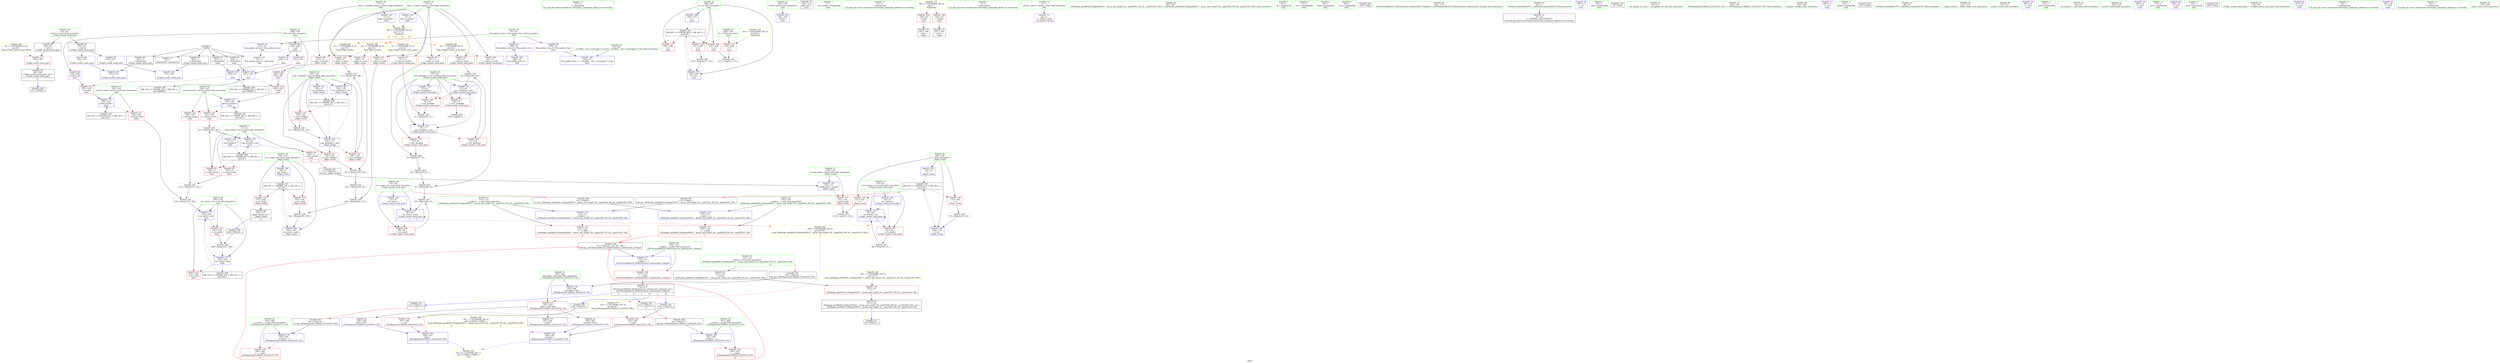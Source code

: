 digraph "SVFG" {
	label="SVFG";

	Node0x5609fdcd0be0 [shape=record,color=grey,label="{NodeID: 0\nNullPtr}"];
	Node0x5609fdcd0be0 -> Node0x5609fdcf1450[style=solid];
	Node0x5609fdcd0be0 -> Node0x5609fdcf1550[style=solid];
	Node0x5609fdcd0be0 -> Node0x5609fdcf1620[style=solid];
	Node0x5609fdcd0be0 -> Node0x5609fdcf16f0[style=solid];
	Node0x5609fdcd0be0 -> Node0x5609fdcf17c0[style=solid];
	Node0x5609fdcd0be0 -> Node0x5609fdcf6f70[style=solid];
	Node0x5609fdd093c0 [shape=record,color=black,label="{NodeID: 263\nMR_50V_2 = PHI(MR_50V_3, MR_50V_1, )\npts\{193 \}\n}"];
	Node0x5609fdd093c0 -> Node0x5609fdcf83f0[style=dashed];
	Node0x5609fdcf8a70 [shape=record,color=blue,label="{NodeID: 180\n287\<--282\n__y.addr\<--__y\n_ZNSt4pairIxxEC2IRxS2_Lb1EEEOT_OT0_\n}"];
	Node0x5609fdcf8a70 -> Node0x5609fdcf6800[style=dashed];
	Node0x5609fdcefcf0 [shape=record,color=red,label="{NodeID: 97\n73\<--11\n\<--days_in_month\n_Z19get_month_week_pairv\n}"];
	Node0x5609fdcefcf0 -> Node0x5609fdcfdd90[style=solid];
	Node0x5609fdcedd50 [shape=record,color=green,label="{NodeID: 14\n197\<--1\n\<--dummyObj\nCan only get source location for instruction, argument, global var or function.}"];
	Node0x5609fdd20750 [shape=record,color=black,label="{NodeID: 360\n296 = PHI(272, )\n}"];
	Node0x5609fdd20750 -> Node0x5609fdcf68d0[style=solid];
	Node0x5609fdcf0850 [shape=record,color=red,label="{NodeID: 111\n91\<--67\n\<--curr_weekday\n_Z19get_month_week_pairv\n}"];
	Node0x5609fdcf0850 -> Node0x5609fdcfd790[style=solid];
	Node0x5609fdceeaf0 [shape=record,color=green,label="{NodeID: 28\n65\<--66\nres_week\<--res_week_field_insensitive\n_Z19get_month_week_pairv\n|{|<s3>3}}"];
	Node0x5609fdceeaf0 -> Node0x5609fdcf05e0[style=solid];
	Node0x5609fdceeaf0 -> Node0x5609fdcf7140[style=solid];
	Node0x5609fdceeaf0 -> Node0x5609fdcf73b0[style=solid];
	Node0x5609fdceeaf0:s3 -> Node0x5609fdd21390[style=solid,color=red];
	Node0x5609fdcf5ca0 [shape=record,color=red,label="{NodeID: 125\n216\<--184\n\<--T\nmain\n}"];
	Node0x5609fdcf5ca0 -> Node0x5609fdcfeb10[style=solid];
	Node0x5609fdcef740 [shape=record,color=green,label="{NodeID: 42\n182\<--183\nretval\<--retval_field_insensitive\nmain\n}"];
	Node0x5609fdcef740 -> Node0x5609fdcf7fe0[style=solid];
	Node0x5609fdd0e740 [shape=record,color=yellow,style=double,label="{NodeID: 305\n24V_1 = ENCHI(MR_24V_0)\npts\{64 66 \}\nFun[_ZSt9make_pairIRxS0_ESt4pairINSt17__decay_and_stripIT_E6__typeENS2_IT0_E6__typeEEOS3_OS6_]|{<s0>6}}"];
	Node0x5609fdd0e740:s0 -> Node0x5609fdd0cc10[style=dashed,color=red];
	Node0x5609fdcf6800 [shape=record,color=red,label="{NodeID: 139\n300\<--287\n\<--__y.addr\n_ZNSt4pairIxxEC2IRxS2_Lb1EEEOT_OT0_\n|{<s0>15}}"];
	Node0x5609fdcf6800:s0 -> Node0x5609fdd20ed0[style=solid,color=red];
	Node0x5609fdcf1350 [shape=record,color=green,label="{NodeID: 56\n33\<--305\n_GLOBAL__sub_I_wooyaggo_0_0.cpp\<--_GLOBAL__sub_I_wooyaggo_0_0.cpp_field_insensitive\n}"];
	Node0x5609fdcf1350 -> Node0x5609fdcf6e70[style=solid];
	Node0x5609fdcfcd10 [shape=record,color=grey,label="{NodeID: 236\n248 = Binary(247, 246, )\n}"];
	Node0x5609fdcfcd10 -> Node0x5609fdcf8660[style=solid];
	Node0x5609fdcf7480 [shape=record,color=blue,label="{NodeID: 153\n63\<--88\nres_month\<--inc\n_Z19get_month_week_pairv\n|{|<s2>3}}"];
	Node0x5609fdcf7480 -> Node0x5609fdcf0510[style=dashed];
	Node0x5609fdcf7480 -> Node0x5609fdcf7480[style=dashed];
	Node0x5609fdcf7480:s2 -> Node0x5609fdd0e740[style=dashed,color=red];
	Node0x5609fdcf1f40 [shape=record,color=black,label="{NodeID: 70\n181\<--197\nmain_ret\<--\nmain\n}"];
	Node0x5609fdcfe210 [shape=record,color=grey,label="{NodeID: 250\n164 = Binary(162, 163, )\n}"];
	Node0x5609fdcfe210 -> Node0x5609fdcfd010[style=solid];
	Node0x5609fdcf7fe0 [shape=record,color=blue,label="{NodeID: 167\n182\<--197\nretval\<--\nmain\n}"];
	Node0x5609fdcf2ad0 [shape=record,color=purple,label="{NodeID: 84\n310\<--31\nllvm.global_ctors_1\<--llvm.global_ctors\nGlob }"];
	Node0x5609fdcf2ad0 -> Node0x5609fdcf6e70[style=solid];
	Node0x5609fdcdf770 [shape=record,color=green,label="{NodeID: 1\n7\<--1\n__dso_handle\<--dummyObj\nGlob }"];
	Node0x5609fdd098c0 [shape=record,color=black,label="{NodeID: 264\nMR_52V_2 = PHI(MR_52V_4, MR_52V_1, )\npts\{195 \}\n}"];
	Node0x5609fdd098c0 -> Node0x5609fdcf84c0[style=dashed];
	Node0x5609fdcf8b40 [shape=record,color=blue,label="{NodeID: 181\n294\<--297\nfirst\<--\n_ZNSt4pairIxxEC2IRxS2_Lb1EEEOT_OT0_\n|{<s0>6}}"];
	Node0x5609fdcf8b40:s0 -> Node0x5609fdd11bd0[style=dashed,color=blue];
	Node0x5609fdcefdc0 [shape=record,color=red,label="{NodeID: 98\n155\<--11\n\<--days_in_month\n_Z8get_weekx\n}"];
	Node0x5609fdcefdc0 -> Node0x5609fdcfe090[style=solid];
	Node0x5609fdcede50 [shape=record,color=green,label="{NodeID: 15\n213\<--1\n\<--dummyObj\nCan only get source location for instruction, argument, global var or function.}"];
	Node0x5609fdd20890 [shape=record,color=black,label="{NodeID: 361\n301 = PHI(272, )\n}"];
	Node0x5609fdd20890 -> Node0x5609fdcf69a0[style=solid];
	Node0x5609fdcf0920 [shape=record,color=red,label="{NodeID: 112\n95\<--67\n\<--curr_weekday\n_Z19get_month_week_pairv\n}"];
	Node0x5609fdcf0920 -> Node0x5609fdcfe810[style=solid];
	Node0x5609fdceebc0 [shape=record,color=green,label="{NodeID: 29\n67\<--68\ncurr_weekday\<--curr_weekday_field_insensitive\n_Z19get_month_week_pairv\n}"];
	Node0x5609fdceebc0 -> Node0x5609fdcf06b0[style=solid];
	Node0x5609fdceebc0 -> Node0x5609fdcf0780[style=solid];
	Node0x5609fdceebc0 -> Node0x5609fdcf0850[style=solid];
	Node0x5609fdceebc0 -> Node0x5609fdcf0920[style=solid];
	Node0x5609fdceebc0 -> Node0x5609fdcf7210[style=solid];
	Node0x5609fdceebc0 -> Node0x5609fdcf72e0[style=solid];
	Node0x5609fdceebc0 -> Node0x5609fdcf7550[style=solid];
	Node0x5609fdcf5d70 [shape=record,color=red,label="{NodeID: 126\n215\<--186\n\<--tc\nmain\n}"];
	Node0x5609fdcf5d70 -> Node0x5609fdcfeb10[style=solid];
	Node0x5609fdcef810 [shape=record,color=green,label="{NodeID: 43\n184\<--185\nT\<--T_field_insensitive\nmain\n}"];
	Node0x5609fdcef810 -> Node0x5609fdcf5ca0[style=solid];
	Node0x5609fdd0e820 [shape=record,color=yellow,style=double,label="{NodeID: 306\n26V_1 = ENCHI(MR_26V_0)\npts\{1150000 1150001 \}\nFun[_ZSt9make_pairIRxS0_ESt4pairINSt17__decay_and_stripIT_E6__typeENS2_IT0_E6__typeEEOS3_OS6_]|{<s0>6|<s1>6}}"];
	Node0x5609fdd0e820:s0 -> Node0x5609fdcf8b40[style=dashed,color=red];
	Node0x5609fdd0e820:s1 -> Node0x5609fdcf8c10[style=dashed,color=red];
	Node0x5609fdcf68d0 [shape=record,color=red,label="{NodeID: 140\n297\<--296\n\<--call\n_ZNSt4pairIxxEC2IRxS2_Lb1EEEOT_OT0_\n}"];
	Node0x5609fdcf68d0 -> Node0x5609fdcf8b40[style=solid];
	Node0x5609fdcf1450 [shape=record,color=black,label="{NodeID: 57\n2\<--3\ndummyVal\<--dummyVal\n}"];
	Node0x5609fdcfce90 [shape=record,color=grey,label="{NodeID: 237\n170 = Binary(169, 168, )\n}"];
	Node0x5609fdcfce90 -> Node0x5609fdcf7e40[style=solid];
	Node0x5609fdcf7550 [shape=record,color=blue,label="{NodeID: 154\n67\<--92\ncurr_weekday\<--rem\n_Z19get_month_week_pairv\n}"];
	Node0x5609fdcf7550 -> Node0x5609fdcf06b0[style=dashed];
	Node0x5609fdcf7550 -> Node0x5609fdcf0920[style=dashed];
	Node0x5609fdcf7550 -> Node0x5609fdcf72e0[style=dashed];
	Node0x5609fdcf2010 [shape=record,color=black,label="{NodeID: 71\n201\<--198\ncall\<--\nmain\n}"];
	Node0x5609fdcfe390 [shape=record,color=grey,label="{NodeID: 251\n85 = Binary(84, 83, )\n}"];
	Node0x5609fdcfe390 -> Node0x5609fdcf73b0[style=solid];
	Node0x5609fdcf80b0 [shape=record,color=blue,label="{NodeID: 168\n186\<--213\ntc\<--\nmain\n}"];
	Node0x5609fdcf80b0 -> Node0x5609fdd089c0[style=dashed];
	Node0x5609fdcf2bd0 [shape=record,color=purple,label="{NodeID: 85\n311\<--31\nllvm.global_ctors_2\<--llvm.global_ctors\nGlob }"];
	Node0x5609fdcf2bd0 -> Node0x5609fdcf6f70[style=solid];
	Node0x5609fdcdf800 [shape=record,color=green,label="{NodeID: 2\n9\<--1\n\<--dummyObj\nCan only get source location for instruction, argument, global var or function.}"];
	Node0x5609fdd09dc0 [shape=record,color=black,label="{NodeID: 265\nMR_54V_2 = PHI(MR_54V_3, MR_54V_1, )\npts\{1890000 \}\n}"];
	Node0x5609fdd09dc0 -> Node0x5609fdcf8180[style=dashed];
	Node0x5609fdcf8c10 [shape=record,color=blue,label="{NodeID: 182\n299\<--302\nsecond\<--\n_ZNSt4pairIxxEC2IRxS2_Lb1EEEOT_OT0_\n|{<s0>6}}"];
	Node0x5609fdcf8c10:s0 -> Node0x5609fdd11bd0[style=dashed,color=blue];
	Node0x5609fdcefe90 [shape=record,color=red,label="{NodeID: 99\n78\<--13\n\<--days_in_week\n_Z19get_month_week_pairv\n}"];
	Node0x5609fdcefe90 -> Node0x5609fdcfdf10[style=solid];
	Node0x5609fdcedf50 [shape=record,color=green,label="{NodeID: 16\n4\<--6\n_ZStL8__ioinit\<--_ZStL8__ioinit_field_insensitive\nGlob }"];
	Node0x5609fdcedf50 -> Node0x5609fdcf2350[style=solid];
	Node0x5609fdd209d0 [shape=record,color=black,label="{NodeID: 362\n280 = PHI(114, )\n0th arg _ZNSt4pairIxxEC2IRxS2_Lb1EEEOT_OT0_ }"];
	Node0x5609fdd209d0 -> Node0x5609fdcf88d0[style=solid];
	Node0x5609fdd0cfc0 [shape=record,color=yellow,style=double,label="{NodeID: 279\n44V_1 = ENCHI(MR_44V_0)\npts\{185 \}\nFun[main]}"];
	Node0x5609fdd0cfc0 -> Node0x5609fdcf5ca0[style=dashed];
	Node0x5609fdcf09f0 [shape=record,color=red,label="{NodeID: 113\n109\<--108\n\<--\n_Z19get_month_week_pairv\n}"];
	Node0x5609fdcf09f0 -> Node0x5609fdcf1b30[style=solid];
	Node0x5609fdceec90 [shape=record,color=green,label="{NodeID: 30\n99\<--100\n_ZSt9make_pairIRxS0_ESt4pairINSt17__decay_and_stripIT_E6__typeENS2_IT0_E6__typeEEOS3_OS6_\<--_ZSt9make_pairIRxS0_ESt4pairINSt17__decay_and_stripIT_E6__typeENS2_IT0_E6__typeEEOS3_OS6__field_insensitive\n}"];
	Node0x5609fdd0dc30 [shape=record,color=yellow,style=double,label="{NodeID: 293\n2V_1 = ENCHI(MR_2V_0)\npts\{12 \}\nFun[_Z19get_month_week_pairv]}"];
	Node0x5609fdd0dc30 -> Node0x5609fdcefcf0[style=dashed];
	Node0x5609fdcf5e40 [shape=record,color=red,label="{NodeID: 127\n250\<--186\n\<--tc\nmain\n}"];
	Node0x5609fdcef8e0 [shape=record,color=green,label="{NodeID: 44\n186\<--187\ntc\<--tc_field_insensitive\nmain\n}"];
	Node0x5609fdcef8e0 -> Node0x5609fdcf5d70[style=solid];
	Node0x5609fdcef8e0 -> Node0x5609fdcf5e40[style=solid];
	Node0x5609fdcef8e0 -> Node0x5609fdcf5f10[style=solid];
	Node0x5609fdcef8e0 -> Node0x5609fdcf80b0[style=solid];
	Node0x5609fdcef8e0 -> Node0x5609fdcf8730[style=solid];
	Node0x5609fdcf69a0 [shape=record,color=red,label="{NodeID: 141\n302\<--301\n\<--call2\n_ZNSt4pairIxxEC2IRxS2_Lb1EEEOT_OT0_\n}"];
	Node0x5609fdcf69a0 -> Node0x5609fdcf8c10[style=solid];
	Node0x5609fdcf1550 [shape=record,color=black,label="{NodeID: 58\n103\<--3\n\<--dummyVal\n_Z19get_month_week_pairv\n}"];
	Node0x5609fdcf1550 -> Node0x5609fdcf7620[style=solid];
	Node0x5609fdcfd010 [shape=record,color=grey,label="{NodeID: 238\n166 = Binary(165, 164, )\n}"];
	Node0x5609fdcfd010 -> Node0x5609fdcf7d70[style=solid];
	Node0x5609fdcf7620 [shape=record,color=blue,label="{NodeID: 155\n102\<--103\n\<--\n_Z19get_month_week_pairv\n}"];
	Node0x5609fdcf20e0 [shape=record,color=black,label="{NodeID: 72\n207\<--204\ncall1\<--\nmain\n}"];
	Node0x5609fdcfe510 [shape=record,color=grey,label="{NodeID: 252\n162 = Binary(161, 81, )\n}"];
	Node0x5609fdcfe510 -> Node0x5609fdcfe210[style=solid];
	Node0x5609fdcf8180 [shape=record,color=blue,label="{NodeID: 169\n223\<--224\n\<--\nmain\n}"];
	Node0x5609fdcf8180 -> Node0x5609fdcf63f0[style=dashed];
	Node0x5609fdcf8180 -> Node0x5609fdd09dc0[style=dashed];
	Node0x5609fdcf2cd0 [shape=record,color=purple,label="{NodeID: 86\n102\<--101\n\<--\n_Z19get_month_week_pairv\n}"];
	Node0x5609fdcf2cd0 -> Node0x5609fdcf7620[style=solid];
	Node0x5609fdcdf430 [shape=record,color=green,label="{NodeID: 3\n15\<--1\n.str\<--dummyObj\nGlob }"];
	Node0x5609fdd0a2c0 [shape=record,color=black,label="{NodeID: 266\nMR_56V_2 = PHI(MR_56V_3, MR_56V_1, )\npts\{1890001 \}\n}"];
	Node0x5609fdd0a2c0 -> Node0x5609fdcf8250[style=dashed];
	Node0x5609fdceff60 [shape=record,color=red,label="{NodeID: 100\n82\<--13\n\<--days_in_week\n_Z19get_month_week_pairv\n}"];
	Node0x5609fdceff60 -> Node0x5609fdcfda90[style=solid];
	Node0x5609fdcee050 [shape=record,color=green,label="{NodeID: 17\n8\<--10\ntotal_month\<--total_month_field_insensitive\nGlob }"];
	Node0x5609fdcee050 -> Node0x5609fdcf3350[style=solid];
	Node0x5609fdcee050 -> Node0x5609fdcf3420[style=solid];
	Node0x5609fdcee050 -> Node0x5609fdcefc20[style=solid];
	Node0x5609fdcee050 -> Node0x5609fdcf6a70[style=solid];
	Node0x5609fdcee050 -> Node0x5609fdcf8590[style=solid];
	Node0x5609fdd20b10 [shape=record,color=black,label="{NodeID: 363\n281 = PHI(123, )\n1st arg _ZNSt4pairIxxEC2IRxS2_Lb1EEEOT_OT0_ }"];
	Node0x5609fdd20b10 -> Node0x5609fdcf89a0[style=solid];
	Node0x5609fdcf0ac0 [shape=record,color=red,label="{NodeID: 114\n122\<--116\n\<--__x.addr\n_ZSt9make_pairIRxS0_ESt4pairINSt17__decay_and_stripIT_E6__typeENS2_IT0_E6__typeEEOS3_OS6_\n|{<s0>4}}"];
	Node0x5609fdcf0ac0:s0 -> Node0x5609fdd20ed0[style=solid,color=red];
	Node0x5609fdceed90 [shape=record,color=green,label="{NodeID: 31\n114\<--115\nretval\<--retval_field_insensitive\n_ZSt9make_pairIRxS0_ESt4pairINSt17__decay_and_stripIT_E6__typeENS2_IT0_E6__typeEEOS3_OS6_\n|{|<s1>6}}"];
	Node0x5609fdceed90 -> Node0x5609fdcf1c00[style=solid];
	Node0x5609fdceed90:s1 -> Node0x5609fdd209d0[style=solid,color=red];
	Node0x5609fdd0dd40 [shape=record,color=yellow,style=double,label="{NodeID: 294\n4V_1 = ENCHI(MR_4V_0)\npts\{14 \}\nFun[_Z19get_month_week_pairv]}"];
	Node0x5609fdd0dd40 -> Node0x5609fdcefe90[style=dashed];
	Node0x5609fdd0dd40 -> Node0x5609fdceff60[style=dashed];
	Node0x5609fdd0dd40 -> Node0x5609fdcf0030[style=dashed];
	Node0x5609fdcf5f10 [shape=record,color=red,label="{NodeID: 128\n257\<--186\n\<--tc\nmain\n}"];
	Node0x5609fdcf5f10 -> Node0x5609fdcfdc10[style=solid];
	Node0x5609fdcef9b0 [shape=record,color=green,label="{NodeID: 45\n188\<--189\npll\<--pll_field_insensitive\nmain\n}"];
	Node0x5609fdcef9b0 -> Node0x5609fdcf1e70[style=solid];
	Node0x5609fdcef9b0 -> Node0x5609fdcf2e70[style=solid];
	Node0x5609fdcef9b0 -> Node0x5609fdcf2f40[style=solid];
	Node0x5609fdcf6a70 [shape=record,color=blue,label="{NodeID: 142\n8\<--9\ntotal_month\<--\nGlob }"];
	Node0x5609fdcf6a70 -> Node0x5609fdd084c0[style=dashed];
	Node0x5609fdcf1620 [shape=record,color=black,label="{NodeID: 59\n106\<--3\n\<--dummyVal\n_Z19get_month_week_pairv\n}"];
	Node0x5609fdcf1620 -> Node0x5609fdcf76f0[style=solid];
	Node0x5609fdcfd190 [shape=record,color=grey,label="{NodeID: 239\n88 = Binary(87, 81, )\n}"];
	Node0x5609fdcfd190 -> Node0x5609fdcf7480[style=solid];
	Node0x5609fdcf76f0 [shape=record,color=blue,label="{NodeID: 156\n105\<--106\n\<--\n_Z19get_month_week_pairv\n}"];
	Node0x5609fdcf21b0 [shape=record,color=black,label="{NodeID: 73\n272\<--277\n_ZSt7forwardIRxEOT_RNSt16remove_referenceIS1_E4typeE_ret\<--\n_ZSt7forwardIRxEOT_RNSt16remove_referenceIS1_E4typeE\n|{<s0>4|<s1>5|<s2>14|<s3>15}}"];
	Node0x5609fdcf21b0:s0 -> Node0x5609fdd200a0[style=solid,color=blue];
	Node0x5609fdcf21b0:s1 -> Node0x5609fdd20290[style=solid,color=blue];
	Node0x5609fdcf21b0:s2 -> Node0x5609fdd20750[style=solid,color=blue];
	Node0x5609fdcf21b0:s3 -> Node0x5609fdd20890[style=solid,color=blue];
	Node0x5609fdcfe690 [shape=record,color=grey,label="{NodeID: 253\n161 = Binary(159, 160, )\n}"];
	Node0x5609fdcfe690 -> Node0x5609fdcfe510[style=solid];
	Node0x5609fdcf8250 [shape=record,color=blue,label="{NodeID: 170\n226\<--227\n\<--\nmain\n}"];
	Node0x5609fdcf8250 -> Node0x5609fdcf64c0[style=dashed];
	Node0x5609fdcf8250 -> Node0x5609fdd0a2c0[style=dashed];
	Node0x5609fdcf2da0 [shape=record,color=purple,label="{NodeID: 87\n105\<--101\n\<--\n_Z19get_month_week_pairv\n}"];
	Node0x5609fdcf2da0 -> Node0x5609fdcf76f0[style=solid];
	Node0x5609fdcdf4c0 [shape=record,color=green,label="{NodeID: 4\n17\<--1\n.str.1\<--dummyObj\nGlob }"];
	Node0x5609fdd11bd0 [shape=record,color=yellow,style=double,label="{NodeID: 350\n26V_2 = CSCHI(MR_26V_1)\npts\{1150000 1150001 \}\nCS[]}"];
	Node0x5609fdcf0030 [shape=record,color=red,label="{NodeID: 101\n90\<--13\n\<--days_in_week\n_Z19get_month_week_pairv\n}"];
	Node0x5609fdcf0030 -> Node0x5609fdcfd790[style=solid];
	Node0x5609fdcee150 [shape=record,color=green,label="{NodeID: 18\n11\<--12\ndays_in_month\<--days_in_month_field_insensitive\nGlob }"];
	Node0x5609fdcee150 -> Node0x5609fdcefcf0[style=solid];
	Node0x5609fdcee150 -> Node0x5609fdcefdc0[style=solid];
	Node0x5609fdcee150 -> Node0x5609fdcf6b70[style=solid];
	Node0x5609fdd20c50 [shape=record,color=black,label="{NodeID: 364\n282 = PHI(127, )\n2nd arg _ZNSt4pairIxxEC2IRxS2_Lb1EEEOT_OT0_ }"];
	Node0x5609fdd20c50 -> Node0x5609fdcf8a70[style=solid];
	Node0x5609fdcf0b90 [shape=record,color=red,label="{NodeID: 115\n126\<--118\n\<--__y.addr\n_ZSt9make_pairIRxS0_ESt4pairINSt17__decay_and_stripIT_E6__typeENS2_IT0_E6__typeEEOS3_OS6_\n|{<s0>5}}"];
	Node0x5609fdcf0b90:s0 -> Node0x5609fdd20ed0[style=solid,color=red];
	Node0x5609fdceee60 [shape=record,color=green,label="{NodeID: 32\n116\<--117\n__x.addr\<--__x.addr_field_insensitive\n_ZSt9make_pairIRxS0_ESt4pairINSt17__decay_and_stripIT_E6__typeENS2_IT0_E6__typeEEOS3_OS6_\n}"];
	Node0x5609fdceee60 -> Node0x5609fdcf0ac0[style=solid];
	Node0x5609fdceee60 -> Node0x5609fdcf77c0[style=solid];
	Node0x5609fdd0de20 [shape=record,color=yellow,style=double,label="{NodeID: 295\n6V_1 = ENCHI(MR_6V_0)\npts\{62 \}\nFun[_Z19get_month_week_pairv]}"];
	Node0x5609fdd0de20 -> Node0x5609fdcf09f0[style=dashed];
	Node0x5609fdcf5fe0 [shape=record,color=red,label="{NodeID: 129\n236\<--190\n\<--period_month\nmain\n}"];
	Node0x5609fdcf5fe0 -> Node0x5609fdcfd490[style=solid];
	Node0x5609fdcefa80 [shape=record,color=green,label="{NodeID: 46\n190\<--191\nperiod_month\<--period_month_field_insensitive\nmain\n}"];
	Node0x5609fdcefa80 -> Node0x5609fdcf5fe0[style=solid];
	Node0x5609fdcefa80 -> Node0x5609fdcf60b0[style=solid];
	Node0x5609fdcefa80 -> Node0x5609fdcf8320[style=solid];
	Node0x5609fdcf6b70 [shape=record,color=blue,label="{NodeID: 143\n11\<--9\ndays_in_month\<--\nGlob }"];
	Node0x5609fdcf6b70 -> Node0x5609fdd0d5e0[style=dashed];
	Node0x5609fdcf16f0 [shape=record,color=black,label="{NodeID: 60\n224\<--3\n\<--dummyVal\nmain\n}"];
	Node0x5609fdcf16f0 -> Node0x5609fdcf8180[style=solid];
	Node0x5609fdcfd310 [shape=record,color=grey,label="{NodeID: 240\n174 = Binary(173, 81, )\n}"];
	Node0x5609fdcfd310 -> Node0x5609fdcf7f10[style=solid];
	Node0x5609fdcf77c0 [shape=record,color=blue,label="{NodeID: 157\n116\<--112\n__x.addr\<--__x\n_ZSt9make_pairIRxS0_ESt4pairINSt17__decay_and_stripIT_E6__typeENS2_IT0_E6__typeEEOS3_OS6_\n}"];
	Node0x5609fdcf77c0 -> Node0x5609fdcf0ac0[style=dashed];
	Node0x5609fdcf2280 [shape=record,color=black,label="{NodeID: 74\n293\<--292\n\<--this1\n_ZNSt4pairIxxEC2IRxS2_Lb1EEEOT_OT0_\n}"];
	Node0x5609fdcfe810 [shape=record,color=grey,label="{NodeID: 254\n96 = cmp(95, 9, )\n}"];
	Node0x5609fdcf8320 [shape=record,color=blue,label="{NodeID: 171\n190\<--230\nperiod_month\<--\nmain\n}"];
	Node0x5609fdcf8320 -> Node0x5609fdcf5fe0[style=dashed];
	Node0x5609fdcf8320 -> Node0x5609fdcf60b0[style=dashed];
	Node0x5609fdcf8320 -> Node0x5609fdd08ec0[style=dashed];
	Node0x5609fdcf2e70 [shape=record,color=purple,label="{NodeID: 88\n229\<--188\nfirst\<--pll\nmain\n}"];
	Node0x5609fdcf2e70 -> Node0x5609fdcf63f0[style=solid];
	Node0x5609fdcecf40 [shape=record,color=green,label="{NodeID: 5\n19\<--1\nstdin\<--dummyObj\nGlob }"];
	Node0x5609fdd1eb50 [shape=record,color=black,label="{NodeID: 351\n98 = PHI(111, )\n}"];
	Node0x5609fdcf0100 [shape=record,color=red,label="{NodeID: 102\n160\<--13\n\<--days_in_week\n_Z8get_weekx\n}"];
	Node0x5609fdcf0100 -> Node0x5609fdcfe690[style=solid];
	Node0x5609fdcee250 [shape=record,color=green,label="{NodeID: 19\n13\<--14\ndays_in_week\<--days_in_week_field_insensitive\nGlob }"];
	Node0x5609fdcee250 -> Node0x5609fdcefe90[style=solid];
	Node0x5609fdcee250 -> Node0x5609fdceff60[style=solid];
	Node0x5609fdcee250 -> Node0x5609fdcf0030[style=solid];
	Node0x5609fdcee250 -> Node0x5609fdcf0100[style=solid];
	Node0x5609fdcee250 -> Node0x5609fdcf01d0[style=solid];
	Node0x5609fdcee250 -> Node0x5609fdcf02a0[style=solid];
	Node0x5609fdcee250 -> Node0x5609fdcf6c70[style=solid];
	Node0x5609fdd20d90 [shape=record,color=black,label="{NodeID: 365\n137 = PHI(245, )\n0th arg _Z8get_weekx }"];
	Node0x5609fdd20d90 -> Node0x5609fdcf7960[style=solid];
	Node0x5609fdcf5550 [shape=record,color=red,label="{NodeID: 116\n132\<--131\n\<--\n_ZSt9make_pairIRxS0_ESt4pairINSt17__decay_and_stripIT_E6__typeENS2_IT0_E6__typeEEOS3_OS6_\n}"];
	Node0x5609fdcf5550 -> Node0x5609fdcf1cd0[style=solid];
	Node0x5609fdceef30 [shape=record,color=green,label="{NodeID: 33\n118\<--119\n__y.addr\<--__y.addr_field_insensitive\n_ZSt9make_pairIRxS0_ESt4pairINSt17__decay_and_stripIT_E6__typeENS2_IT0_E6__typeEEOS3_OS6_\n}"];
	Node0x5609fdceef30 -> Node0x5609fdcf0b90[style=solid];
	Node0x5609fdceef30 -> Node0x5609fdcf7890[style=solid];
	Node0x5609fdcf60b0 [shape=record,color=red,label="{NodeID: 130\n241\<--190\n\<--period_month\nmain\n}"];
	Node0x5609fdcf60b0 -> Node0x5609fdcfcb90[style=solid];
	Node0x5609fdcefb50 [shape=record,color=green,label="{NodeID: 47\n192\<--193\nperiod_week\<--period_week_field_insensitive\nmain\n}"];
	Node0x5609fdcefb50 -> Node0x5609fdcf6180[style=solid];
	Node0x5609fdcefb50 -> Node0x5609fdcf83f0[style=solid];
	Node0x5609fdcf6c70 [shape=record,color=blue,label="{NodeID: 144\n13\<--9\ndays_in_week\<--\nGlob }"];
	Node0x5609fdcf6c70 -> Node0x5609fdd0d5e0[style=dashed];
	Node0x5609fdcf17c0 [shape=record,color=black,label="{NodeID: 61\n227\<--3\n\<--dummyVal\nmain\n}"];
	Node0x5609fdcf17c0 -> Node0x5609fdcf8250[style=solid];
	Node0x5609fdcfd490 [shape=record,color=grey,label="{NodeID: 241\n237 = Binary(235, 236, )\n}"];
	Node0x5609fdcfd490 -> Node0x5609fdcfd610[style=solid];
	Node0x5609fdcf7890 [shape=record,color=blue,label="{NodeID: 158\n118\<--113\n__y.addr\<--__y\n_ZSt9make_pairIRxS0_ESt4pairINSt17__decay_and_stripIT_E6__typeENS2_IT0_E6__typeEEOS3_OS6_\n}"];
	Node0x5609fdcf7890 -> Node0x5609fdcf0b90[style=dashed];
	Node0x5609fdcf2350 [shape=record,color=purple,label="{NodeID: 75\n42\<--4\n\<--_ZStL8__ioinit\n__cxx_global_var_init\n}"];
	Node0x5609fdcfe990 [shape=record,color=grey,label="{NodeID: 255\n153 = cmp(151, 152, )\n}"];
	Node0x5609fdcf83f0 [shape=record,color=blue,label="{NodeID: 172\n192\<--233\nperiod_week\<--\nmain\n}"];
	Node0x5609fdcf83f0 -> Node0x5609fdcf6180[style=dashed];
	Node0x5609fdcf83f0 -> Node0x5609fdd093c0[style=dashed];
	Node0x5609fdcf2f40 [shape=record,color=purple,label="{NodeID: 89\n232\<--188\nsecond\<--pll\nmain\n}"];
	Node0x5609fdcf2f40 -> Node0x5609fdcf64c0[style=solid];
	Node0x5609fdcecfd0 [shape=record,color=green,label="{NodeID: 6\n20\<--1\n.str.2\<--dummyObj\nGlob }"];
	Node0x5609fdd1fc70 [shape=record,color=black,label="{NodeID: 352\n220 = PHI()\n}"];
	Node0x5609fdcf01d0 [shape=record,color=red,label="{NodeID: 103\n163\<--13\n\<--days_in_week\n_Z8get_weekx\n}"];
	Node0x5609fdcf01d0 -> Node0x5609fdcfe210[style=solid];
	Node0x5609fdcee350 [shape=record,color=green,label="{NodeID: 20\n31\<--35\nllvm.global_ctors\<--llvm.global_ctors_field_insensitive\nGlob }"];
	Node0x5609fdcee350 -> Node0x5609fdcf29d0[style=solid];
	Node0x5609fdcee350 -> Node0x5609fdcf2ad0[style=solid];
	Node0x5609fdcee350 -> Node0x5609fdcf2bd0[style=solid];
	Node0x5609fdd20ed0 [shape=record,color=black,label="{NodeID: 366\n273 = PHI(122, 126, 295, 300, )\n0th arg _ZSt7forwardIRxEOT_RNSt16remove_referenceIS1_E4typeE }"];
	Node0x5609fdd20ed0 -> Node0x5609fdcf8800[style=solid];
	Node0x5609fdcf5620 [shape=record,color=red,label="{NodeID: 117\n152\<--138\n\<--month.addr\n_Z8get_weekx\n}"];
	Node0x5609fdcf5620 -> Node0x5609fdcfe990[style=solid];
	Node0x5609fdcef000 [shape=record,color=green,label="{NodeID: 34\n124\<--125\n_ZSt7forwardIRxEOT_RNSt16remove_referenceIS1_E4typeE\<--_ZSt7forwardIRxEOT_RNSt16remove_referenceIS1_E4typeE_field_insensitive\n}"];
	Node0x5609fdcf6180 [shape=record,color=red,label="{NodeID: 131\n238\<--192\n\<--period_week\nmain\n}"];
	Node0x5609fdcf6180 -> Node0x5609fdcfd610[style=solid];
	Node0x5609fdcf0c40 [shape=record,color=green,label="{NodeID: 48\n194\<--195\nres_week\<--res_week_field_insensitive\nmain\n}"];
	Node0x5609fdcf0c40 -> Node0x5609fdcf6250[style=solid];
	Node0x5609fdcf0c40 -> Node0x5609fdcf6320[style=solid];
	Node0x5609fdcf0c40 -> Node0x5609fdcf84c0[style=solid];
	Node0x5609fdcf0c40 -> Node0x5609fdcf8660[style=solid];
	Node0x5609fdcf6d70 [shape=record,color=blue,label="{NodeID: 145\n309\<--32\nllvm.global_ctors_0\<--\nGlob }"];
	Node0x5609fdcf1890 [shape=record,color=black,label="{NodeID: 62\n44\<--45\n\<--_ZNSt8ios_base4InitD1Ev\nCan only get source location for instruction, argument, global var or function.}"];
	Node0x5609fdcfd610 [shape=record,color=grey,label="{NodeID: 242\n239 = Binary(237, 238, )\n}"];
	Node0x5609fdcfd610 -> Node0x5609fdcf84c0[style=solid];
	Node0x5609fdcf7960 [shape=record,color=blue,label="{NodeID: 159\n138\<--137\nmonth.addr\<--month\n_Z8get_weekx\n}"];
	Node0x5609fdcf7960 -> Node0x5609fdcf5620[style=dashed];
	Node0x5609fdcf2420 [shape=record,color=purple,label="{NodeID: 76\n199\<--15\n\<--.str\nmain\n}"];
	Node0x5609fdcfeb10 [shape=record,color=grey,label="{NodeID: 256\n217 = cmp(215, 216, )\n}"];
	Node0x5609fdcf84c0 [shape=record,color=blue,label="{NodeID: 173\n194\<--239\nres_week\<--mul\nmain\n}"];
	Node0x5609fdcf84c0 -> Node0x5609fdcf6250[style=dashed];
	Node0x5609fdcf84c0 -> Node0x5609fdcf8660[style=dashed];
	Node0x5609fdcf3010 [shape=record,color=purple,label="{NodeID: 90\n223\<--222\n\<--\nmain\n}"];
	Node0x5609fdcf3010 -> Node0x5609fdcf8180[style=solid];
	Node0x5609fdced830 [shape=record,color=green,label="{NodeID: 7\n22\<--1\n.str.3\<--dummyObj\nGlob }"];
	Node0x5609fdd1fd40 [shape=record,color=black,label="{NodeID: 353\n43 = PHI()\n}"];
	Node0x5609fdcf02a0 [shape=record,color=red,label="{NodeID: 104\n168\<--13\n\<--days_in_week\n_Z8get_weekx\n}"];
	Node0x5609fdcf02a0 -> Node0x5609fdcfce90[style=solid];
	Node0x5609fdcee450 [shape=record,color=green,label="{NodeID: 21\n36\<--37\n__cxx_global_var_init\<--__cxx_global_var_init_field_insensitive\n}"];
	Node0x5609fdd21280 [shape=record,color=black,label="{NodeID: 367\n112 = PHI(63, )\n0th arg _ZSt9make_pairIRxS0_ESt4pairINSt17__decay_and_stripIT_E6__typeENS2_IT0_E6__typeEEOS3_OS6_ }"];
	Node0x5609fdd21280 -> Node0x5609fdcf77c0[style=solid];
	Node0x5609fdcf56f0 [shape=record,color=red,label="{NodeID: 118\n165\<--140\n\<--res_week\n_Z8get_weekx\n}"];
	Node0x5609fdcf56f0 -> Node0x5609fdcfd010[style=solid];
	Node0x5609fdcef100 [shape=record,color=green,label="{NodeID: 35\n129\<--130\n_ZNSt4pairIxxEC2IRxS2_Lb1EEEOT_OT0_\<--_ZNSt4pairIxxEC2IRxS2_Lb1EEEOT_OT0__field_insensitive\n}"];
	Node0x5609fdcf6250 [shape=record,color=red,label="{NodeID: 132\n247\<--194\n\<--res_week\nmain\n}"];
	Node0x5609fdcf6250 -> Node0x5609fdcfcd10[style=solid];
	Node0x5609fdcf0d10 [shape=record,color=green,label="{NodeID: 49\n202\<--203\nfreopen\<--freopen_field_insensitive\n}"];
	Node0x5609fdcf6e70 [shape=record,color=blue,label="{NodeID: 146\n310\<--33\nllvm.global_ctors_1\<--_GLOBAL__sub_I_wooyaggo_0_0.cpp\nGlob }"];
	Node0x5609fdcf1990 [shape=record,color=black,label="{NodeID: 63\n101\<--61\n\<--retval\n_Z19get_month_week_pairv\n}"];
	Node0x5609fdcf1990 -> Node0x5609fdcf2cd0[style=solid];
	Node0x5609fdcf1990 -> Node0x5609fdcf2da0[style=solid];
	Node0x5609fdcfd790 [shape=record,color=grey,label="{NodeID: 243\n92 = Binary(91, 90, )\n}"];
	Node0x5609fdcfd790 -> Node0x5609fdcf7550[style=solid];
	Node0x5609fdcf7a30 [shape=record,color=blue,label="{NodeID: 160\n140\<--9\nres_week\<--\n_Z8get_weekx\n}"];
	Node0x5609fdcf7a30 -> Node0x5609fdd075c0[style=dashed];
	Node0x5609fdcf24f0 [shape=record,color=purple,label="{NodeID: 77\n200\<--17\n\<--.str.1\nmain\n}"];
	Node0x5609fdd075c0 [shape=record,color=black,label="{NodeID: 257\nMR_32V_3 = PHI(MR_32V_4, MR_32V_2, )\npts\{141 \}\n}"];
	Node0x5609fdd075c0 -> Node0x5609fdcf56f0[style=dashed];
	Node0x5609fdd075c0 -> Node0x5609fdcf57c0[style=dashed];
	Node0x5609fdd075c0 -> Node0x5609fdcf7d70[style=dashed];
	Node0x5609fdcf8590 [shape=record,color=blue,label="{NodeID: 174\n8\<--243\ntotal_month\<--rem\nmain\n}"];
	Node0x5609fdcf8590 -> Node0x5609fdcefc20[style=dashed];
	Node0x5609fdcf8590 -> Node0x5609fdd084c0[style=dashed];
	Node0x5609fdcf30e0 [shape=record,color=purple,label="{NodeID: 91\n226\<--222\n\<--\nmain\n}"];
	Node0x5609fdcf30e0 -> Node0x5609fdcf8250[style=solid];
	Node0x5609fdced8c0 [shape=record,color=green,label="{NodeID: 8\n24\<--1\nstdout\<--dummyObj\nGlob }"];
	Node0x5609fdd1ffd0 [shape=record,color=black,label="{NodeID: 354\n253 = PHI()\n}"];
	Node0x5609fdcf0370 [shape=record,color=red,label="{NodeID: 105\n198\<--19\n\<--stdin\nmain\n}"];
	Node0x5609fdcf0370 -> Node0x5609fdcf2010[style=solid];
	Node0x5609fdcee550 [shape=record,color=green,label="{NodeID: 22\n40\<--41\n_ZNSt8ios_base4InitC1Ev\<--_ZNSt8ios_base4InitC1Ev_field_insensitive\n}"];
	Node0x5609fdd21390 [shape=record,color=black,label="{NodeID: 368\n113 = PHI(65, )\n1st arg _ZSt9make_pairIRxS0_ESt4pairINSt17__decay_and_stripIT_E6__typeENS2_IT0_E6__typeEEOS3_OS6_ }"];
	Node0x5609fdd21390 -> Node0x5609fdcf7890[style=solid];
	Node0x5609fdcf57c0 [shape=record,color=red,label="{NodeID: 119\n177\<--140\n\<--res_week\n_Z8get_weekx\n}"];
	Node0x5609fdcf57c0 -> Node0x5609fdcf1da0[style=solid];
	Node0x5609fdcef200 [shape=record,color=green,label="{NodeID: 36\n134\<--135\n_Z8get_weekx\<--_Z8get_weekx_field_insensitive\n}"];
	Node0x5609fdcf6320 [shape=record,color=red,label="{NodeID: 133\n251\<--194\n\<--res_week\nmain\n}"];
	Node0x5609fdcf0e10 [shape=record,color=green,label="{NodeID: 50\n210\<--211\nscanf\<--scanf_field_insensitive\n}"];
	Node0x5609fdcf6f70 [shape=record,color=blue, style = dotted,label="{NodeID: 147\n311\<--3\nllvm.global_ctors_2\<--dummyVal\nGlob }"];
	Node0x5609fdcf1a60 [shape=record,color=black,label="{NodeID: 64\n108\<--61\n\<--retval\n_Z19get_month_week_pairv\n}"];
	Node0x5609fdcf1a60 -> Node0x5609fdcf09f0[style=solid];
	Node0x5609fdcfd910 [shape=record,color=grey,label="{NodeID: 244\n80 = Binary(79, 81, )\n}"];
	Node0x5609fdcfd910 -> Node0x5609fdcfda90[style=solid];
	Node0x5609fdcf7b00 [shape=record,color=blue,label="{NodeID: 161\n142\<--9\ncurr_weekday\<--\n_Z8get_weekx\n}"];
	Node0x5609fdcf7b00 -> Node0x5609fdd07ac0[style=dashed];
	Node0x5609fdcf25c0 [shape=record,color=purple,label="{NodeID: 78\n205\<--20\n\<--.str.2\nmain\n}"];
	Node0x5609fdd07ac0 [shape=record,color=black,label="{NodeID: 258\nMR_34V_3 = PHI(MR_34V_5, MR_34V_2, )\npts\{143 \}\n}"];
	Node0x5609fdd07ac0 -> Node0x5609fdcf5890[style=dashed];
	Node0x5609fdd07ac0 -> Node0x5609fdcf7ca0[style=dashed];
	Node0x5609fdcf8660 [shape=record,color=blue,label="{NodeID: 175\n194\<--248\nres_week\<--add\nmain\n}"];
	Node0x5609fdcf8660 -> Node0x5609fdcf6320[style=dashed];
	Node0x5609fdcf8660 -> Node0x5609fdd098c0[style=dashed];
	Node0x5609fdcf31b0 [shape=record,color=purple,label="{NodeID: 92\n294\<--292\nfirst\<--this1\n_ZNSt4pairIxxEC2IRxS2_Lb1EEEOT_OT0_\n}"];
	Node0x5609fdcf31b0 -> Node0x5609fdcf8b40[style=solid];
	Node0x5609fdced950 [shape=record,color=green,label="{NodeID: 9\n25\<--1\n.str.4\<--dummyObj\nGlob }"];
	Node0x5609fdd200a0 [shape=record,color=black,label="{NodeID: 355\n123 = PHI(272, )\n|{<s0>6}}"];
	Node0x5609fdd200a0:s0 -> Node0x5609fdd20b10[style=solid,color=red];
	Node0x5609fdcf0440 [shape=record,color=red,label="{NodeID: 106\n204\<--24\n\<--stdout\nmain\n}"];
	Node0x5609fdcf0440 -> Node0x5609fdcf20e0[style=solid];
	Node0x5609fdcee650 [shape=record,color=green,label="{NodeID: 23\n46\<--47\n__cxa_atexit\<--__cxa_atexit_field_insensitive\n}"];
	Node0x5609fdd0d5e0 [shape=record,color=yellow,style=double,label="{NodeID: 286\n58V_1 = ENCHI(MR_58V_0)\npts\{12 14 \}\nFun[main]|{<s0>11|<s1>11|<s2>12|<s3>12}}"];
	Node0x5609fdd0d5e0:s0 -> Node0x5609fdd0dc30[style=dashed,color=red];
	Node0x5609fdd0d5e0:s1 -> Node0x5609fdd0dd40[style=dashed,color=red];
	Node0x5609fdd0d5e0:s2 -> Node0x5609fdd0d6c0[style=dashed,color=red];
	Node0x5609fdd0d5e0:s3 -> Node0x5609fdd0d7d0[style=dashed,color=red];
	Node0x5609fdcf5890 [shape=record,color=red,label="{NodeID: 120\n156\<--142\n\<--curr_weekday\n_Z8get_weekx\n}"];
	Node0x5609fdcf5890 -> Node0x5609fdcfe090[style=solid];
	Node0x5609fdcef300 [shape=record,color=green,label="{NodeID: 37\n138\<--139\nmonth.addr\<--month.addr_field_insensitive\n_Z8get_weekx\n}"];
	Node0x5609fdcef300 -> Node0x5609fdcf5620[style=solid];
	Node0x5609fdcef300 -> Node0x5609fdcf7960[style=solid];
	Node0x5609fdcf63f0 [shape=record,color=red,label="{NodeID: 134\n230\<--229\n\<--first\nmain\n}"];
	Node0x5609fdcf63f0 -> Node0x5609fdcf8320[style=solid];
	Node0x5609fdcf0f10 [shape=record,color=green,label="{NodeID: 51\n254\<--255\nprintf\<--printf_field_insensitive\n}"];
	Node0x5609fdcf7070 [shape=record,color=blue,label="{NodeID: 148\n63\<--9\nres_month\<--\n_Z19get_month_week_pairv\n}"];
	Node0x5609fdcf7070 -> Node0x5609fdcf0510[style=dashed];
	Node0x5609fdcf7070 -> Node0x5609fdcf7480[style=dashed];
	Node0x5609fdcf1b30 [shape=record,color=black,label="{NodeID: 65\n60\<--109\n_Z19get_month_week_pairv_ret\<--\n_Z19get_month_week_pairv\n|{<s0>11}}"];
	Node0x5609fdcf1b30:s0 -> Node0x5609fdd204a0[style=solid,color=blue];
	Node0x5609fdcfda90 [shape=record,color=grey,label="{NodeID: 245\n83 = Binary(80, 82, )\n}"];
	Node0x5609fdcfda90 -> Node0x5609fdcfe390[style=solid];
	Node0x5609fdcf7bd0 [shape=record,color=blue,label="{NodeID: 162\n144\<--9\ni\<--\n_Z8get_weekx\n}"];
	Node0x5609fdcf7bd0 -> Node0x5609fdd07fc0[style=dashed];
	Node0x5609fdcf2690 [shape=record,color=purple,label="{NodeID: 79\n206\<--22\n\<--.str.3\nmain\n}"];
	Node0x5609fdd07fc0 [shape=record,color=black,label="{NodeID: 259\nMR_36V_3 = PHI(MR_36V_4, MR_36V_2, )\npts\{145 \}\n}"];
	Node0x5609fdd07fc0 -> Node0x5609fdcf5b00[style=dashed];
	Node0x5609fdd07fc0 -> Node0x5609fdcf5bd0[style=dashed];
	Node0x5609fdd07fc0 -> Node0x5609fdcf7f10[style=dashed];
	Node0x5609fdcf8730 [shape=record,color=blue,label="{NodeID: 176\n186\<--258\ntc\<--inc\nmain\n}"];
	Node0x5609fdcf8730 -> Node0x5609fdd089c0[style=dashed];
	Node0x5609fdcf3280 [shape=record,color=purple,label="{NodeID: 93\n299\<--292\nsecond\<--this1\n_ZNSt4pairIxxEC2IRxS2_Lb1EEEOT_OT0_\n}"];
	Node0x5609fdcf3280 -> Node0x5609fdcf8c10[style=solid];
	Node0x5609fdced9e0 [shape=record,color=green,label="{NodeID: 10\n27\<--1\n.str.5\<--dummyObj\nGlob }"];
	Node0x5609fdd20290 [shape=record,color=black,label="{NodeID: 356\n127 = PHI(272, )\n|{<s0>6}}"];
	Node0x5609fdd20290:s0 -> Node0x5609fdd20c50[style=solid,color=red];
	Node0x5609fdcf0510 [shape=record,color=red,label="{NodeID: 107\n87\<--63\n\<--res_month\n_Z19get_month_week_pairv\n}"];
	Node0x5609fdcf0510 -> Node0x5609fdcfd190[style=solid];
	Node0x5609fdcee750 [shape=record,color=green,label="{NodeID: 24\n45\<--51\n_ZNSt8ios_base4InitD1Ev\<--_ZNSt8ios_base4InitD1Ev_field_insensitive\n}"];
	Node0x5609fdcee750 -> Node0x5609fdcf1890[style=solid];
	Node0x5609fdd0d6c0 [shape=record,color=yellow,style=double,label="{NodeID: 287\n2V_1 = ENCHI(MR_2V_0)\npts\{12 \}\nFun[_Z8get_weekx]}"];
	Node0x5609fdd0d6c0 -> Node0x5609fdcefdc0[style=dashed];
	Node0x5609fdcf5960 [shape=record,color=red,label="{NodeID: 121\n159\<--142\n\<--curr_weekday\n_Z8get_weekx\n}"];
	Node0x5609fdcf5960 -> Node0x5609fdcfe690[style=solid];
	Node0x5609fdcef3d0 [shape=record,color=green,label="{NodeID: 38\n140\<--141\nres_week\<--res_week_field_insensitive\n_Z8get_weekx\n}"];
	Node0x5609fdcef3d0 -> Node0x5609fdcf56f0[style=solid];
	Node0x5609fdcef3d0 -> Node0x5609fdcf57c0[style=solid];
	Node0x5609fdcef3d0 -> Node0x5609fdcf7a30[style=solid];
	Node0x5609fdcef3d0 -> Node0x5609fdcf7d70[style=solid];
	Node0x5609fdcf64c0 [shape=record,color=red,label="{NodeID: 135\n233\<--232\n\<--second\nmain\n}"];
	Node0x5609fdcf64c0 -> Node0x5609fdcf83f0[style=solid];
	Node0x5609fdcf1010 [shape=record,color=green,label="{NodeID: 52\n274\<--275\n__t.addr\<--__t.addr_field_insensitive\n_ZSt7forwardIRxEOT_RNSt16remove_referenceIS1_E4typeE\n}"];
	Node0x5609fdcf1010 -> Node0x5609fdcf6590[style=solid];
	Node0x5609fdcf1010 -> Node0x5609fdcf8800[style=solid];
	Node0x5609fdcf7140 [shape=record,color=blue,label="{NodeID: 149\n65\<--9\nres_week\<--\n_Z19get_month_week_pairv\n}"];
	Node0x5609fdcf7140 -> Node0x5609fdcf05e0[style=dashed];
	Node0x5609fdcf7140 -> Node0x5609fdcf73b0[style=dashed];
	Node0x5609fdcf1c00 [shape=record,color=black,label="{NodeID: 66\n131\<--114\n\<--retval\n_ZSt9make_pairIRxS0_ESt4pairINSt17__decay_and_stripIT_E6__typeENS2_IT0_E6__typeEEOS3_OS6_\n}"];
	Node0x5609fdcf1c00 -> Node0x5609fdcf5550[style=solid];
	Node0x5609fdcfdc10 [shape=record,color=grey,label="{NodeID: 246\n258 = Binary(257, 213, )\n}"];
	Node0x5609fdcfdc10 -> Node0x5609fdcf8730[style=solid];
	Node0x5609fdcf7ca0 [shape=record,color=blue,label="{NodeID: 163\n142\<--157\ncurr_weekday\<--add\n_Z8get_weekx\n}"];
	Node0x5609fdcf7ca0 -> Node0x5609fdcf5960[style=dashed];
	Node0x5609fdcf7ca0 -> Node0x5609fdcf5a30[style=dashed];
	Node0x5609fdcf7ca0 -> Node0x5609fdcf7e40[style=dashed];
	Node0x5609fdcf2760 [shape=record,color=purple,label="{NodeID: 80\n208\<--25\n\<--.str.4\nmain\n}"];
	Node0x5609fdd084c0 [shape=record,color=black,label="{NodeID: 260\nMR_40V_2 = PHI(MR_40V_3, MR_40V_1, )\npts\{10 \}\n}"];
	Node0x5609fdd084c0 -> Node0x5609fdcf3350[style=dashed];
	Node0x5609fdd084c0 -> Node0x5609fdcf3420[style=dashed];
	Node0x5609fdd084c0 -> Node0x5609fdcf8590[style=dashed];
	Node0x5609fdcf8800 [shape=record,color=blue,label="{NodeID: 177\n274\<--273\n__t.addr\<--__t\n_ZSt7forwardIRxEOT_RNSt16remove_referenceIS1_E4typeE\n}"];
	Node0x5609fdcf8800 -> Node0x5609fdcf6590[style=dashed];
	Node0x5609fdcf3350 [shape=record,color=red,label="{NodeID: 94\n235\<--8\n\<--total_month\nmain\n}"];
	Node0x5609fdcf3350 -> Node0x5609fdcfd490[style=solid];
	Node0x5609fdcedab0 [shape=record,color=green,label="{NodeID: 11\n29\<--1\n.str.6\<--dummyObj\nGlob }"];
	Node0x5609fdd203d0 [shape=record,color=black,label="{NodeID: 357\n209 = PHI()\n}"];
	Node0x5609fdcf05e0 [shape=record,color=red,label="{NodeID: 108\n84\<--65\n\<--res_week\n_Z19get_month_week_pairv\n}"];
	Node0x5609fdcf05e0 -> Node0x5609fdcfe390[style=solid];
	Node0x5609fdcee850 [shape=record,color=green,label="{NodeID: 25\n58\<--59\n_Z19get_month_week_pairv\<--_Z19get_month_week_pairv_field_insensitive\n}"];
	Node0x5609fdd0d7d0 [shape=record,color=yellow,style=double,label="{NodeID: 288\n4V_1 = ENCHI(MR_4V_0)\npts\{14 \}\nFun[_Z8get_weekx]}"];
	Node0x5609fdd0d7d0 -> Node0x5609fdcf0100[style=dashed];
	Node0x5609fdd0d7d0 -> Node0x5609fdcf01d0[style=dashed];
	Node0x5609fdd0d7d0 -> Node0x5609fdcf02a0[style=dashed];
	Node0x5609fdcf5a30 [shape=record,color=red,label="{NodeID: 122\n169\<--142\n\<--curr_weekday\n_Z8get_weekx\n}"];
	Node0x5609fdcf5a30 -> Node0x5609fdcfce90[style=solid];
	Node0x5609fdcef4a0 [shape=record,color=green,label="{NodeID: 39\n142\<--143\ncurr_weekday\<--curr_weekday_field_insensitive\n_Z8get_weekx\n}"];
	Node0x5609fdcef4a0 -> Node0x5609fdcf5890[style=solid];
	Node0x5609fdcef4a0 -> Node0x5609fdcf5960[style=solid];
	Node0x5609fdcef4a0 -> Node0x5609fdcf5a30[style=solid];
	Node0x5609fdcef4a0 -> Node0x5609fdcf7b00[style=solid];
	Node0x5609fdcef4a0 -> Node0x5609fdcf7ca0[style=solid];
	Node0x5609fdcef4a0 -> Node0x5609fdcf7e40[style=solid];
	Node0x5609fdd0e470 [shape=record,color=yellow,style=double,label="{NodeID: 302\n18V_1 = ENCHI(MR_18V_0)\npts\{115 \}\nFun[_ZSt9make_pairIRxS0_ESt4pairINSt17__decay_and_stripIT_E6__typeENS2_IT0_E6__typeEEOS3_OS6_]}"];
	Node0x5609fdd0e470 -> Node0x5609fdcf5550[style=dashed];
	Node0x5609fdcf6590 [shape=record,color=red,label="{NodeID: 136\n277\<--274\n\<--__t.addr\n_ZSt7forwardIRxEOT_RNSt16remove_referenceIS1_E4typeE\n}"];
	Node0x5609fdcf6590 -> Node0x5609fdcf21b0[style=solid];
	Node0x5609fdcf10e0 [shape=record,color=green,label="{NodeID: 53\n283\<--284\nthis.addr\<--this.addr_field_insensitive\n_ZNSt4pairIxxEC2IRxS2_Lb1EEEOT_OT0_\n}"];
	Node0x5609fdcf10e0 -> Node0x5609fdcf6660[style=solid];
	Node0x5609fdcf10e0 -> Node0x5609fdcf88d0[style=solid];
	Node0x5609fdcf7210 [shape=record,color=blue,label="{NodeID: 150\n67\<--9\ncurr_weekday\<--\n_Z19get_month_week_pairv\n}"];
	Node0x5609fdcf7210 -> Node0x5609fdcf06b0[style=dashed];
	Node0x5609fdcf7210 -> Node0x5609fdcf72e0[style=dashed];
	Node0x5609fdcf1cd0 [shape=record,color=black,label="{NodeID: 67\n111\<--132\n_ZSt9make_pairIRxS0_ESt4pairINSt17__decay_and_stripIT_E6__typeENS2_IT0_E6__typeEEOS3_OS6__ret\<--\n_ZSt9make_pairIRxS0_ESt4pairINSt17__decay_and_stripIT_E6__typeENS2_IT0_E6__typeEEOS3_OS6_\n|{<s0>3}}"];
	Node0x5609fdcf1cd0:s0 -> Node0x5609fdd1eb50[style=solid,color=blue];
	Node0x5609fdcfdd90 [shape=record,color=grey,label="{NodeID: 247\n75 = Binary(74, 73, )\n}"];
	Node0x5609fdcfdd90 -> Node0x5609fdcf72e0[style=solid];
	Node0x5609fdcf7d70 [shape=record,color=blue,label="{NodeID: 164\n140\<--166\nres_week\<--add2\n_Z8get_weekx\n}"];
	Node0x5609fdcf7d70 -> Node0x5609fdd075c0[style=dashed];
	Node0x5609fdcf2830 [shape=record,color=purple,label="{NodeID: 81\n219\<--27\n\<--.str.5\nmain\n}"];
	Node0x5609fdd089c0 [shape=record,color=black,label="{NodeID: 261\nMR_46V_3 = PHI(MR_46V_4, MR_46V_2, )\npts\{187 \}\n}"];
	Node0x5609fdd089c0 -> Node0x5609fdcf5d70[style=dashed];
	Node0x5609fdd089c0 -> Node0x5609fdcf5e40[style=dashed];
	Node0x5609fdd089c0 -> Node0x5609fdcf5f10[style=dashed];
	Node0x5609fdd089c0 -> Node0x5609fdcf8730[style=dashed];
	Node0x5609fdcf88d0 [shape=record,color=blue,label="{NodeID: 178\n283\<--280\nthis.addr\<--this\n_ZNSt4pairIxxEC2IRxS2_Lb1EEEOT_OT0_\n}"];
	Node0x5609fdcf88d0 -> Node0x5609fdcf6660[style=dashed];
	Node0x5609fdcf3420 [shape=record,color=red,label="{NodeID: 95\n242\<--8\n\<--total_month\nmain\n}"];
	Node0x5609fdcf3420 -> Node0x5609fdcfcb90[style=solid];
	Node0x5609fdcedb80 [shape=record,color=green,label="{NodeID: 12\n32\<--1\n\<--dummyObj\nCan only get source location for instruction, argument, global var or function.}"];
	Node0x5609fdd204a0 [shape=record,color=black,label="{NodeID: 358\n221 = PHI(60, )\n}"];
	Node0x5609fdd0cc10 [shape=record,color=yellow,style=double,label="{NodeID: 275\n24V_1 = ENCHI(MR_24V_0)\npts\{64 66 \}\nFun[_ZNSt4pairIxxEC2IRxS2_Lb1EEEOT_OT0_]}"];
	Node0x5609fdd0cc10 -> Node0x5609fdcf68d0[style=dashed];
	Node0x5609fdd0cc10 -> Node0x5609fdcf69a0[style=dashed];
	Node0x5609fdcf06b0 [shape=record,color=red,label="{NodeID: 109\n74\<--67\n\<--curr_weekday\n_Z19get_month_week_pairv\n}"];
	Node0x5609fdcf06b0 -> Node0x5609fdcfdd90[style=solid];
	Node0x5609fdcee950 [shape=record,color=green,label="{NodeID: 26\n61\<--62\nretval\<--retval_field_insensitive\n_Z19get_month_week_pairv\n}"];
	Node0x5609fdcee950 -> Node0x5609fdcf1990[style=solid];
	Node0x5609fdcee950 -> Node0x5609fdcf1a60[style=solid];
	Node0x5609fdcf5b00 [shape=record,color=red,label="{NodeID: 123\n151\<--144\n\<--i\n_Z8get_weekx\n}"];
	Node0x5609fdcf5b00 -> Node0x5609fdcfe990[style=solid];
	Node0x5609fdcef570 [shape=record,color=green,label="{NodeID: 40\n144\<--145\ni\<--i_field_insensitive\n_Z8get_weekx\n}"];
	Node0x5609fdcef570 -> Node0x5609fdcf5b00[style=solid];
	Node0x5609fdcef570 -> Node0x5609fdcf5bd0[style=solid];
	Node0x5609fdcef570 -> Node0x5609fdcf7bd0[style=solid];
	Node0x5609fdcef570 -> Node0x5609fdcf7f10[style=solid];
	Node0x5609fdcf6660 [shape=record,color=red,label="{NodeID: 137\n292\<--283\nthis1\<--this.addr\n_ZNSt4pairIxxEC2IRxS2_Lb1EEEOT_OT0_\n}"];
	Node0x5609fdcf6660 -> Node0x5609fdcf2280[style=solid];
	Node0x5609fdcf6660 -> Node0x5609fdcf31b0[style=solid];
	Node0x5609fdcf6660 -> Node0x5609fdcf3280[style=solid];
	Node0x5609fdcf11b0 [shape=record,color=green,label="{NodeID: 54\n285\<--286\n__x.addr\<--__x.addr_field_insensitive\n_ZNSt4pairIxxEC2IRxS2_Lb1EEEOT_OT0_\n}"];
	Node0x5609fdcf11b0 -> Node0x5609fdcf6730[style=solid];
	Node0x5609fdcf11b0 -> Node0x5609fdcf89a0[style=solid];
	Node0x5609fdcf72e0 [shape=record,color=blue,label="{NodeID: 151\n67\<--75\ncurr_weekday\<--add\n_Z19get_month_week_pairv\n}"];
	Node0x5609fdcf72e0 -> Node0x5609fdcf0780[style=dashed];
	Node0x5609fdcf72e0 -> Node0x5609fdcf0850[style=dashed];
	Node0x5609fdcf72e0 -> Node0x5609fdcf7550[style=dashed];
	Node0x5609fdcf1da0 [shape=record,color=black,label="{NodeID: 68\n136\<--177\n_Z8get_weekx_ret\<--\n_Z8get_weekx\n|{<s0>12}}"];
	Node0x5609fdcf1da0:s0 -> Node0x5609fdd205b0[style=solid,color=blue];
	Node0x5609fdcfdf10 [shape=record,color=grey,label="{NodeID: 248\n79 = Binary(77, 78, )\n}"];
	Node0x5609fdcfdf10 -> Node0x5609fdcfd910[style=solid];
	Node0x5609fdcf7e40 [shape=record,color=blue,label="{NodeID: 165\n142\<--170\ncurr_weekday\<--rem\n_Z8get_weekx\n}"];
	Node0x5609fdcf7e40 -> Node0x5609fdd07ac0[style=dashed];
	Node0x5609fdcf2900 [shape=record,color=purple,label="{NodeID: 82\n252\<--29\n\<--.str.6\nmain\n}"];
	Node0x5609fdd08ec0 [shape=record,color=black,label="{NodeID: 262\nMR_48V_2 = PHI(MR_48V_3, MR_48V_1, )\npts\{191 \}\n}"];
	Node0x5609fdd08ec0 -> Node0x5609fdcf8320[style=dashed];
	Node0x5609fdcf89a0 [shape=record,color=blue,label="{NodeID: 179\n285\<--281\n__x.addr\<--__x\n_ZNSt4pairIxxEC2IRxS2_Lb1EEEOT_OT0_\n}"];
	Node0x5609fdcf89a0 -> Node0x5609fdcf6730[style=dashed];
	Node0x5609fdcefc20 [shape=record,color=red,label="{NodeID: 96\n245\<--8\n\<--total_month\nmain\n|{<s0>12}}"];
	Node0x5609fdcefc20:s0 -> Node0x5609fdd20d90[style=solid,color=red];
	Node0x5609fdcedc50 [shape=record,color=green,label="{NodeID: 13\n81\<--1\n\<--dummyObj\nCan only get source location for instruction, argument, global var or function.}"];
	Node0x5609fdd205b0 [shape=record,color=black,label="{NodeID: 359\n246 = PHI(136, )\n}"];
	Node0x5609fdd205b0 -> Node0x5609fdcfcd10[style=solid];
	Node0x5609fdd0ccf0 [shape=record,color=yellow,style=double,label="{NodeID: 276\n38V_1 = ENCHI(MR_38V_0)\npts\{1 \}\nFun[main]}"];
	Node0x5609fdd0ccf0 -> Node0x5609fdcf0370[style=dashed];
	Node0x5609fdd0ccf0 -> Node0x5609fdcf0440[style=dashed];
	Node0x5609fdcf0780 [shape=record,color=red,label="{NodeID: 110\n77\<--67\n\<--curr_weekday\n_Z19get_month_week_pairv\n}"];
	Node0x5609fdcf0780 -> Node0x5609fdcfdf10[style=solid];
	Node0x5609fdceea20 [shape=record,color=green,label="{NodeID: 27\n63\<--64\nres_month\<--res_month_field_insensitive\n_Z19get_month_week_pairv\n|{|<s3>3}}"];
	Node0x5609fdceea20 -> Node0x5609fdcf0510[style=solid];
	Node0x5609fdceea20 -> Node0x5609fdcf7070[style=solid];
	Node0x5609fdceea20 -> Node0x5609fdcf7480[style=solid];
	Node0x5609fdceea20:s3 -> Node0x5609fdd21280[style=solid,color=red];
	Node0x5609fdcf5bd0 [shape=record,color=red,label="{NodeID: 124\n173\<--144\n\<--i\n_Z8get_weekx\n}"];
	Node0x5609fdcf5bd0 -> Node0x5609fdcfd310[style=solid];
	Node0x5609fdcef640 [shape=record,color=green,label="{NodeID: 41\n179\<--180\nmain\<--main_field_insensitive\n}"];
	Node0x5609fdcf6730 [shape=record,color=red,label="{NodeID: 138\n295\<--285\n\<--__x.addr\n_ZNSt4pairIxxEC2IRxS2_Lb1EEEOT_OT0_\n|{<s0>14}}"];
	Node0x5609fdcf6730:s0 -> Node0x5609fdd20ed0[style=solid,color=red];
	Node0x5609fdcf1280 [shape=record,color=green,label="{NodeID: 55\n287\<--288\n__y.addr\<--__y.addr_field_insensitive\n_ZNSt4pairIxxEC2IRxS2_Lb1EEEOT_OT0_\n}"];
	Node0x5609fdcf1280 -> Node0x5609fdcf6800[style=solid];
	Node0x5609fdcf1280 -> Node0x5609fdcf8a70[style=solid];
	Node0x5609fdcfcb90 [shape=record,color=grey,label="{NodeID: 235\n243 = Binary(242, 241, )\n}"];
	Node0x5609fdcfcb90 -> Node0x5609fdcf8590[style=solid];
	Node0x5609fdcf73b0 [shape=record,color=blue,label="{NodeID: 152\n65\<--85\nres_week\<--add2\n_Z19get_month_week_pairv\n|{|<s2>3}}"];
	Node0x5609fdcf73b0 -> Node0x5609fdcf05e0[style=dashed];
	Node0x5609fdcf73b0 -> Node0x5609fdcf73b0[style=dashed];
	Node0x5609fdcf73b0:s2 -> Node0x5609fdd0e740[style=dashed,color=red];
	Node0x5609fdcf1e70 [shape=record,color=black,label="{NodeID: 69\n222\<--188\n\<--pll\nmain\n}"];
	Node0x5609fdcf1e70 -> Node0x5609fdcf3010[style=solid];
	Node0x5609fdcf1e70 -> Node0x5609fdcf30e0[style=solid];
	Node0x5609fdcfe090 [shape=record,color=grey,label="{NodeID: 249\n157 = Binary(156, 155, )\n}"];
	Node0x5609fdcfe090 -> Node0x5609fdcf7ca0[style=solid];
	Node0x5609fdcf7f10 [shape=record,color=blue,label="{NodeID: 166\n144\<--174\ni\<--inc\n_Z8get_weekx\n}"];
	Node0x5609fdcf7f10 -> Node0x5609fdd07fc0[style=dashed];
	Node0x5609fdcf29d0 [shape=record,color=purple,label="{NodeID: 83\n309\<--31\nllvm.global_ctors_0\<--llvm.global_ctors\nGlob }"];
	Node0x5609fdcf29d0 -> Node0x5609fdcf6d70[style=solid];
}
